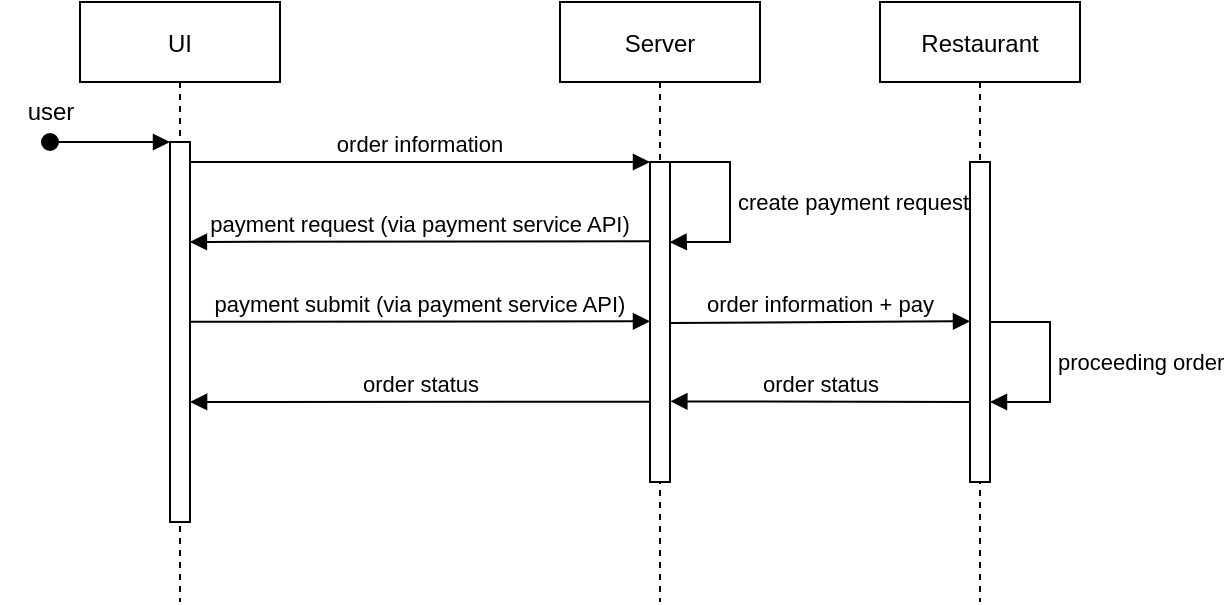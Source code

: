 <mxfile version="20.4.2" type="github">
  <diagram id="kgpKYQtTHZ0yAKxKKP6v" name="Page-1">
    <mxGraphModel dx="1038" dy="575" grid="1" gridSize="10" guides="1" tooltips="1" connect="1" arrows="1" fold="1" page="1" pageScale="1" pageWidth="850" pageHeight="1100" math="0" shadow="0">
      <root>
        <mxCell id="0" />
        <mxCell id="1" parent="0" />
        <mxCell id="3nuBFxr9cyL0pnOWT2aG-1" value="UI" style="shape=umlLifeline;perimeter=lifelinePerimeter;container=1;collapsible=0;recursiveResize=0;rounded=0;shadow=0;strokeWidth=1;" parent="1" vertex="1">
          <mxGeometry x="120" y="80" width="100" height="300" as="geometry" />
        </mxCell>
        <mxCell id="3nuBFxr9cyL0pnOWT2aG-2" value="" style="points=[];perimeter=orthogonalPerimeter;rounded=0;shadow=0;strokeWidth=1;" parent="3nuBFxr9cyL0pnOWT2aG-1" vertex="1">
          <mxGeometry x="45" y="70" width="10" height="190" as="geometry" />
        </mxCell>
        <mxCell id="3nuBFxr9cyL0pnOWT2aG-3" value="" style="verticalAlign=bottom;startArrow=oval;endArrow=block;startSize=8;shadow=0;strokeWidth=1;" parent="3nuBFxr9cyL0pnOWT2aG-1" target="3nuBFxr9cyL0pnOWT2aG-2" edge="1">
          <mxGeometry relative="1" as="geometry">
            <mxPoint x="-15" y="70" as="sourcePoint" />
          </mxGeometry>
        </mxCell>
        <mxCell id="3nuBFxr9cyL0pnOWT2aG-5" value="Server" style="shape=umlLifeline;perimeter=lifelinePerimeter;container=1;collapsible=0;recursiveResize=0;rounded=0;shadow=0;strokeWidth=1;" parent="1" vertex="1">
          <mxGeometry x="360" y="80" width="100" height="300" as="geometry" />
        </mxCell>
        <mxCell id="3nuBFxr9cyL0pnOWT2aG-6" value="" style="points=[];perimeter=orthogonalPerimeter;rounded=0;shadow=0;strokeWidth=1;" parent="3nuBFxr9cyL0pnOWT2aG-5" vertex="1">
          <mxGeometry x="45" y="80" width="10" height="160" as="geometry" />
        </mxCell>
        <mxCell id="5vdfyk2JFr_zQxt2YWRC-3" value="payment submit (via payment service API)" style="verticalAlign=bottom;endArrow=block;entryX=0;entryY=0;shadow=0;strokeWidth=1;exitX=0.999;exitY=0.473;exitDx=0;exitDy=0;exitPerimeter=0;" parent="3nuBFxr9cyL0pnOWT2aG-5" source="3nuBFxr9cyL0pnOWT2aG-2" edge="1">
          <mxGeometry relative="1" as="geometry">
            <mxPoint x="-170" y="160" as="sourcePoint" />
            <mxPoint x="45" y="159.64" as="targetPoint" />
          </mxGeometry>
        </mxCell>
        <mxCell id="aDn1vVOUoR07qUDAgk8m-6" value="create payment request" style="edgeStyle=orthogonalEdgeStyle;html=1;align=left;spacingLeft=2;endArrow=block;rounded=0;entryX=0.984;entryY=0.251;endSize=6;entryDx=0;entryDy=0;entryPerimeter=0;" edge="1" target="3nuBFxr9cyL0pnOWT2aG-6" parent="3nuBFxr9cyL0pnOWT2aG-5">
          <mxGeometry relative="1" as="geometry">
            <mxPoint x="55" y="80" as="sourcePoint" />
            <Array as="points">
              <mxPoint x="85" y="80" />
              <mxPoint x="85" y="120" />
              <mxPoint x="60" y="120" />
            </Array>
            <mxPoint x="60" y="100" as="targetPoint" />
          </mxGeometry>
        </mxCell>
        <mxCell id="3nuBFxr9cyL0pnOWT2aG-8" value="order information" style="verticalAlign=bottom;endArrow=block;entryX=0;entryY=0;shadow=0;strokeWidth=1;" parent="1" source="3nuBFxr9cyL0pnOWT2aG-2" target="3nuBFxr9cyL0pnOWT2aG-6" edge="1">
          <mxGeometry relative="1" as="geometry">
            <mxPoint x="275" y="160" as="sourcePoint" />
          </mxGeometry>
        </mxCell>
        <mxCell id="3nuBFxr9cyL0pnOWT2aG-9" value="payment request (via payment service API)" style="verticalAlign=bottom;endArrow=block;entryX=0.996;entryY=0.263;shadow=0;strokeWidth=1;exitX=0.003;exitY=0.248;exitDx=0;exitDy=0;exitPerimeter=0;entryDx=0;entryDy=0;entryPerimeter=0;" parent="1" source="3nuBFxr9cyL0pnOWT2aG-6" target="3nuBFxr9cyL0pnOWT2aG-2" edge="1">
          <mxGeometry relative="1" as="geometry">
            <mxPoint x="344" y="200" as="sourcePoint" />
            <mxPoint x="179.0" y="200" as="targetPoint" />
          </mxGeometry>
        </mxCell>
        <mxCell id="5vdfyk2JFr_zQxt2YWRC-2" value="user" style="text;html=1;align=center;verticalAlign=middle;resizable=0;points=[];autosize=1;strokeColor=none;fillColor=none;" parent="1" vertex="1">
          <mxGeometry x="80" y="120" width="50" height="30" as="geometry" />
        </mxCell>
        <mxCell id="5vdfyk2JFr_zQxt2YWRC-4" value="Restaurant" style="shape=umlLifeline;perimeter=lifelinePerimeter;container=1;collapsible=0;recursiveResize=0;rounded=0;shadow=0;strokeWidth=1;" parent="1" vertex="1">
          <mxGeometry x="520" y="80" width="100" height="300" as="geometry" />
        </mxCell>
        <mxCell id="5vdfyk2JFr_zQxt2YWRC-5" value="" style="points=[];perimeter=orthogonalPerimeter;rounded=0;shadow=0;strokeWidth=1;" parent="5vdfyk2JFr_zQxt2YWRC-4" vertex="1">
          <mxGeometry x="45" y="80" width="10" height="160" as="geometry" />
        </mxCell>
        <mxCell id="5vdfyk2JFr_zQxt2YWRC-6" value="order information + pay" style="verticalAlign=bottom;endArrow=block;entryX=0;entryY=0;shadow=0;strokeWidth=1;exitX=1.024;exitY=0.503;exitDx=0;exitDy=0;exitPerimeter=0;" parent="5vdfyk2JFr_zQxt2YWRC-4" source="3nuBFxr9cyL0pnOWT2aG-6" edge="1">
          <mxGeometry relative="1" as="geometry">
            <mxPoint x="-110" y="160" as="sourcePoint" />
            <mxPoint x="45" y="159.64" as="targetPoint" />
          </mxGeometry>
        </mxCell>
        <mxCell id="aDn1vVOUoR07qUDAgk8m-8" value="proceeding order" style="edgeStyle=orthogonalEdgeStyle;html=1;align=left;spacingLeft=2;endArrow=block;rounded=0;entryX=1;entryY=0.75;endSize=6;entryDx=0;entryDy=0;entryPerimeter=0;" edge="1" target="5vdfyk2JFr_zQxt2YWRC-5" parent="5vdfyk2JFr_zQxt2YWRC-4">
          <mxGeometry relative="1" as="geometry">
            <mxPoint x="55" y="160" as="sourcePoint" />
            <Array as="points">
              <mxPoint x="85" y="160" />
              <mxPoint x="85" y="200" />
            </Array>
            <mxPoint x="60" y="180" as="targetPoint" />
          </mxGeometry>
        </mxCell>
        <mxCell id="5vdfyk2JFr_zQxt2YWRC-9" value="order status" style="html=1;verticalAlign=bottom;endArrow=block;rounded=0;exitX=-0.028;exitY=0.75;exitDx=0;exitDy=0;exitPerimeter=0;entryX=1.018;entryY=0.748;entryDx=0;entryDy=0;entryPerimeter=0;" parent="1" source="5vdfyk2JFr_zQxt2YWRC-5" target="3nuBFxr9cyL0pnOWT2aG-6" edge="1">
          <mxGeometry width="80" relative="1" as="geometry">
            <mxPoint x="450" y="290" as="sourcePoint" />
            <mxPoint x="530" y="290" as="targetPoint" />
          </mxGeometry>
        </mxCell>
        <mxCell id="5vdfyk2JFr_zQxt2YWRC-11" value="order status" style="html=1;verticalAlign=bottom;endArrow=block;rounded=0;exitX=-0.001;exitY=0.749;exitDx=0;exitDy=0;exitPerimeter=0;entryX=1.004;entryY=0.684;entryDx=0;entryDy=0;entryPerimeter=0;" parent="1" source="3nuBFxr9cyL0pnOWT2aG-6" target="3nuBFxr9cyL0pnOWT2aG-2" edge="1">
          <mxGeometry width="80" relative="1" as="geometry">
            <mxPoint x="399.54" y="280.32" as="sourcePoint" />
            <mxPoint x="250.0" y="280.0" as="targetPoint" />
          </mxGeometry>
        </mxCell>
      </root>
    </mxGraphModel>
  </diagram>
</mxfile>
